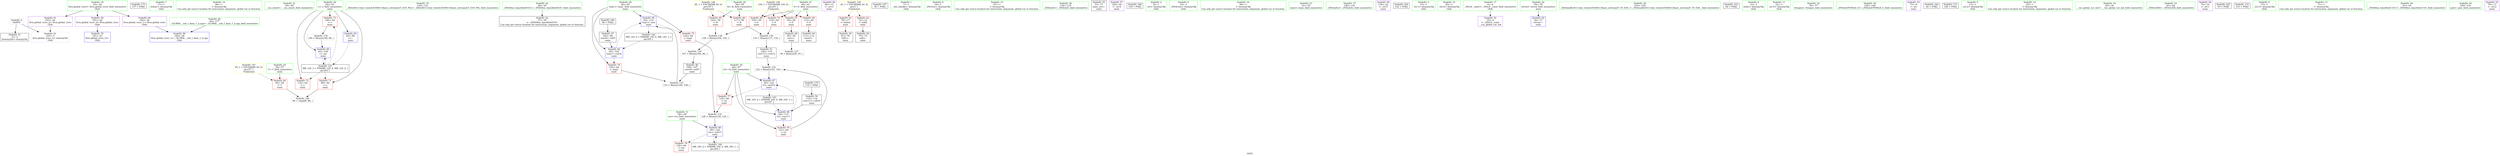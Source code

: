 digraph "SVFG" {
	label="SVFG";

	Node0x5572e58f2ec0 [shape=record,color=grey,label="{NodeID: 0\nNullPtr}"];
	Node0x5572e58f2ec0 -> Node0x5572e5906680[style=solid];
	Node0x5572e58f2ec0 -> Node0x5572e5909870[style=solid];
	Node0x5572e5919e40 [shape=record,color=black,label="{NodeID: 173\n137 = PHI()\n}"];
	Node0x5572e5904950 [shape=record,color=green,label="{NodeID: 7\n17\<--1\nstdout\<--dummyObj\nGlob }"];
	Node0x5572e5904dc0 [shape=record,color=green,label="{NodeID: 14\n86\<--1\n\<--dummyObj\nCan only get source location for instruction, argument, global var or function.}"];
	Node0x5572e5905400 [shape=record,color=green,label="{NodeID: 21\n39\<--40\n__cxa_atexit\<--__cxa_atexit_field_insensitive\n}"];
	Node0x5572e5905a40 [shape=record,color=green,label="{NodeID: 28\n62\<--63\nc\<--c_field_insensitive\nmain\n}"];
	Node0x5572e5905a40 -> Node0x5572e5908ff0[style=solid];
	Node0x5572e5905a40 -> Node0x5572e59090c0[style=solid];
	Node0x5572e5905a40 -> Node0x5572e5909190[style=solid];
	Node0x5572e5905a40 -> Node0x5572e5909a40[style=solid];
	Node0x5572e5905a40 -> Node0x5572e5909f20[style=solid];
	Node0x5572e5906080 [shape=record,color=green,label="{NodeID: 35\n130\<--131\n_ZStlsISt11char_traitsIcEERSt13basic_ostreamIcT_ES5_PKc\<--_ZStlsISt11char_traitsIcEERSt13basic_ostreamIcT_ES5_PKc_field_insensitive\n}"];
	Node0x5572e5906780 [shape=record,color=black,label="{NodeID: 42\n37\<--38\n\<--_ZNSt8ios_base4InitD1Ev\nCan only get source location for instruction, argument, global var or function.}"];
	Node0x5572e590c740 [shape=record,color=grey,label="{NodeID: 132\n122 = Binary(121, 120, )\n}"];
	Node0x5572e590c740 -> Node0x5572e5909d80[style=solid];
	Node0x5572e5907d80 [shape=record,color=black,label="{NodeID: 49\n113\<--112\nconv9\<--\nmain\n}"];
	Node0x5572e5907660 [shape=record,color=grey,label="{NodeID: 139\n107 = Binary(106, 86, )\n}"];
	Node0x5572e5907660 -> Node0x5572e5907cb0[style=solid];
	Node0x5572e5908330 [shape=record,color=purple,label="{NodeID: 56\n80\<--15\n\<--.str.3\nmain\n}"];
	Node0x5572e5908970 [shape=record,color=red,label="{NodeID: 63\n78\<--17\n\<--stdout\nmain\n}"];
	Node0x5572e5908970 -> Node0x5572e5906a20[style=solid];
	Node0x5572e5908f20 [shape=record,color=red,label="{NodeID: 70\n118\<--60\n\<--V\nmain\n}"];
	Node0x5572e5908f20 -> Node0x5572e590cd40[style=solid];
	Node0x5572e59094d0 [shape=record,color=red,label="{NodeID: 77\n125\<--66\n\<--t2\nmain\n}"];
	Node0x5572e59094d0 -> Node0x5572e590cbc0[style=solid];
	Node0x5572e5919840 [shape=record,color=black,label="{NodeID: 167\n36 = PHI()\n}"];
	Node0x5572e5909b10 [shape=record,color=blue,label="{NodeID: 84\n64\<--102\ntmp1\<--conv6\nmain\n}"];
	Node0x5572e5909b10 -> Node0x5572e5909260[style=dashed];
	Node0x5572e5909b10 -> Node0x5572e5909be0[style=dashed];
	Node0x5572e58f2d60 [shape=record,color=green,label="{NodeID: 1\n7\<--1\n__dso_handle\<--dummyObj\nGlob }"];
	Node0x5572e59049e0 [shape=record,color=green,label="{NodeID: 8\n18\<--1\n_ZSt3cin\<--dummyObj\nGlob }"];
	Node0x5572e5904e90 [shape=record,color=green,label="{NodeID: 15\n97\<--1\n\<--dummyObj\nCan only get source location for instruction, argument, global var or function.}"];
	Node0x5572e5905500 [shape=record,color=green,label="{NodeID: 22\n38\<--44\n_ZNSt8ios_base4InitD1Ev\<--_ZNSt8ios_base4InitD1Ev_field_insensitive\n}"];
	Node0x5572e5905500 -> Node0x5572e5906780[style=solid];
	Node0x5572e5905b10 [shape=record,color=green,label="{NodeID: 29\n64\<--65\ntmp1\<--tmp1_field_insensitive\nmain\n}"];
	Node0x5572e5905b10 -> Node0x5572e5909260[style=solid];
	Node0x5572e5905b10 -> Node0x5572e5909330[style=solid];
	Node0x5572e5905b10 -> Node0x5572e5909b10[style=solid];
	Node0x5572e5905b10 -> Node0x5572e5909be0[style=solid];
	Node0x5572e5906180 [shape=record,color=green,label="{NodeID: 36\n134\<--135\n_ZNSolsEi\<--_ZNSolsEi_field_insensitive\n}"];
	Node0x5572e5906880 [shape=record,color=black,label="{NodeID: 43\n53\<--71\nmain_ret\<--\nmain\n}"];
	Node0x5572e590c8c0 [shape=record,color=grey,label="{NodeID: 133\n110 = Binary(109, 108, )\n}"];
	Node0x5572e590c8c0 -> Node0x5572e5909be0[style=solid];
	Node0x5572e5907e50 [shape=record,color=black,label="{NodeID: 50\n115\<--114\nconv11\<--call10\nmain\n}"];
	Node0x5572e5907e50 -> Node0x5572e5909cb0[style=solid];
	Node0x5572e59077e0 [shape=record,color=grey,label="{NodeID: 140\n90 = cmp(88, 89, )\n}"];
	Node0x5572e5908400 [shape=record,color=purple,label="{NodeID: 57\n128\<--20\n\<--.str.4\nmain\n}"];
	Node0x5572e59133f0 [shape=record,color=yellow,style=double,label="{NodeID: 147\n6V_1 = ENCHI(MR_6V_0)\npts\{57 \}\nFun[main]}"];
	Node0x5572e59133f0 -> Node0x5572e5908a40[style=dashed];
	Node0x5572e5908a40 [shape=record,color=red,label="{NodeID: 64\n89\<--56\n\<--T\nmain\n}"];
	Node0x5572e5908a40 -> Node0x5572e59077e0[style=solid];
	Node0x5572e5908ff0 [shape=record,color=red,label="{NodeID: 71\n88\<--62\n\<--c\nmain\n}"];
	Node0x5572e5908ff0 -> Node0x5572e59077e0[style=solid];
	Node0x5572e59095a0 [shape=record,color=red,label="{NodeID: 78\n138\<--68\n\<--res\nmain\n}"];
	Node0x5572e5919910 [shape=record,color=black,label="{NodeID: 168\n139 = PHI()\n}"];
	Node0x5572e5909be0 [shape=record,color=blue,label="{NodeID: 85\n64\<--110\ntmp1\<--mul\nmain\n}"];
	Node0x5572e5909be0 -> Node0x5572e5909330[style=dashed];
	Node0x5572e5909be0 -> Node0x5572e59118f0[style=dashed];
	Node0x5572e5903ed0 [shape=record,color=green,label="{NodeID: 2\n8\<--1\n.str\<--dummyObj\nGlob }"];
	Node0x5572e5904a70 [shape=record,color=green,label="{NodeID: 9\n19\<--1\n_ZSt4cout\<--dummyObj\nGlob }"];
	Node0x5572e5904f60 [shape=record,color=green,label="{NodeID: 16\n99\<--1\n\<--dummyObj\nCan only get source location for instruction, argument, global var or function.}"];
	Node0x5572e5905600 [shape=record,color=green,label="{NodeID: 23\n51\<--52\nmain\<--main_field_insensitive\n}"];
	Node0x5572e5905be0 [shape=record,color=green,label="{NodeID: 30\n66\<--67\nt2\<--t2_field_insensitive\nmain\n}"];
	Node0x5572e5905be0 -> Node0x5572e5909400[style=solid];
	Node0x5572e5905be0 -> Node0x5572e59094d0[style=solid];
	Node0x5572e5905be0 -> Node0x5572e5909cb0[style=solid];
	Node0x5572e5905be0 -> Node0x5572e5909d80[style=solid];
	Node0x5572e5906280 [shape=record,color=green,label="{NodeID: 37\n140\<--141\n_ZNSolsEx\<--_ZNSolsEx_field_insensitive\n}"];
	Node0x5572e5906950 [shape=record,color=black,label="{NodeID: 44\n75\<--72\ncall\<--\nmain\n}"];
	Node0x5572e590ca40 [shape=record,color=grey,label="{NodeID: 134\n149 = Binary(148, 86, )\n}"];
	Node0x5572e590ca40 -> Node0x5572e5909f20[style=solid];
	Node0x5572e5907f20 [shape=record,color=black,label="{NodeID: 51\n120\<--119\nconv13\<--sub12\nmain\n}"];
	Node0x5572e5907f20 -> Node0x5572e590c740[style=solid];
	Node0x5572e59113f0 [shape=record,color=black,label="{NodeID: 141\nMR_12V_3 = PHI(MR_12V_4, MR_12V_2, )\npts\{63 \}\n}"];
	Node0x5572e59113f0 -> Node0x5572e5908ff0[style=dashed];
	Node0x5572e59113f0 -> Node0x5572e59090c0[style=dashed];
	Node0x5572e59113f0 -> Node0x5572e5909190[style=dashed];
	Node0x5572e59113f0 -> Node0x5572e5909f20[style=dashed];
	Node0x5572e59084d0 [shape=record,color=purple,label="{NodeID: 58\n136\<--22\n\<--.str.5\nmain\n}"];
	Node0x5572e59134d0 [shape=record,color=yellow,style=double,label="{NodeID: 148\n8V_1 = ENCHI(MR_8V_0)\npts\{59 \}\nFun[main]}"];
	Node0x5572e59134d0 -> Node0x5572e5908b10[style=dashed];
	Node0x5572e59134d0 -> Node0x5572e5908be0[style=dashed];
	Node0x5572e5908b10 [shape=record,color=red,label="{NodeID: 65\n104\<--58\n\<--K\nmain\n}"];
	Node0x5572e5908b10 -> Node0x5572e59074e0[style=solid];
	Node0x5572e59090c0 [shape=record,color=red,label="{NodeID: 72\n132\<--62\n\<--c\nmain\n}"];
	Node0x5572e5909670 [shape=record,color=blue,label="{NodeID: 79\n181\<--25\nllvm.global_ctors_0\<--\nGlob }"];
	Node0x5572e59199e0 [shape=record,color=black,label="{NodeID: 169\n142 = PHI()\n}"];
	Node0x5572e5909cb0 [shape=record,color=blue,label="{NodeID: 86\n66\<--115\nt2\<--conv11\nmain\n}"];
	Node0x5572e5909cb0 -> Node0x5572e5909400[style=dashed];
	Node0x5572e5909cb0 -> Node0x5572e5909d80[style=dashed];
	Node0x5572e5903f60 [shape=record,color=green,label="{NodeID: 3\n10\<--1\n.str.1\<--dummyObj\nGlob }"];
	Node0x5572e5904b00 [shape=record,color=green,label="{NodeID: 10\n20\<--1\n.str.4\<--dummyObj\nGlob }"];
	Node0x5572e5905030 [shape=record,color=green,label="{NodeID: 17\n4\<--6\n_ZStL8__ioinit\<--_ZStL8__ioinit_field_insensitive\nGlob }"];
	Node0x5572e5905030 -> Node0x5572e5907ff0[style=solid];
	Node0x5572e5905700 [shape=record,color=green,label="{NodeID: 24\n54\<--55\nretval\<--retval_field_insensitive\nmain\n}"];
	Node0x5572e5905700 -> Node0x5572e5909970[style=solid];
	Node0x5572e5905cb0 [shape=record,color=green,label="{NodeID: 31\n68\<--69\nres\<--res_field_insensitive\nmain\n}"];
	Node0x5572e5905cb0 -> Node0x5572e59095a0[style=solid];
	Node0x5572e5905cb0 -> Node0x5572e5909e50[style=solid];
	Node0x5572e5906380 [shape=record,color=green,label="{NodeID: 38\n143\<--144\n_ZSt4endlIcSt11char_traitsIcEERSt13basic_ostreamIT_T0_ES6_\<--_ZSt4endlIcSt11char_traitsIcEERSt13basic_ostreamIT_T0_ES6__field_insensitive\n}"];
	Node0x5572e5906a20 [shape=record,color=black,label="{NodeID: 45\n81\<--78\ncall1\<--\nmain\n}"];
	Node0x5572e590cbc0 [shape=record,color=grey,label="{NodeID: 135\n126 = Binary(124, 125, )\n}"];
	Node0x5572e590cbc0 -> Node0x5572e5909e50[style=solid];
	Node0x5572e5907ff0 [shape=record,color=purple,label="{NodeID: 52\n35\<--4\n\<--_ZStL8__ioinit\n__cxx_global_var_init\n}"];
	Node0x5572e59118f0 [shape=record,color=black,label="{NodeID: 142\nMR_14V_2 = PHI(MR_14V_4, MR_14V_1, )\npts\{65 \}\n}"];
	Node0x5572e59118f0 -> Node0x5572e5909b10[style=dashed];
	Node0x5572e59085a0 [shape=record,color=purple,label="{NodeID: 59\n181\<--24\nllvm.global_ctors_0\<--llvm.global_ctors\nGlob }"];
	Node0x5572e59085a0 -> Node0x5572e5909670[style=solid];
	Node0x5572e59135b0 [shape=record,color=yellow,style=double,label="{NodeID: 149\n10V_1 = ENCHI(MR_10V_0)\npts\{61 \}\nFun[main]}"];
	Node0x5572e59135b0 -> Node0x5572e5908cb0[style=dashed];
	Node0x5572e59135b0 -> Node0x5572e5908d80[style=dashed];
	Node0x5572e59135b0 -> Node0x5572e5908e50[style=dashed];
	Node0x5572e59135b0 -> Node0x5572e5908f20[style=dashed];
	Node0x5572e5908be0 [shape=record,color=red,label="{NodeID: 66\n117\<--58\n\<--K\nmain\n}"];
	Node0x5572e5908be0 -> Node0x5572e590cd40[style=solid];
	Node0x5572e5909190 [shape=record,color=red,label="{NodeID: 73\n148\<--62\n\<--c\nmain\n}"];
	Node0x5572e5909190 -> Node0x5572e590ca40[style=solid];
	Node0x5572e5740710 [shape=record,color=black,label="{NodeID: 163\n82 = PHI()\n}"];
	Node0x5572e5909770 [shape=record,color=blue,label="{NodeID: 80\n182\<--26\nllvm.global_ctors_1\<--_GLOBAL__sub_I_Azza_1_2.cpp\nGlob }"];
	Node0x5572e5919ae0 [shape=record,color=black,label="{NodeID: 170\n114 = PHI()\n}"];
	Node0x5572e5919ae0 -> Node0x5572e5907e50[style=solid];
	Node0x5572e5909d80 [shape=record,color=blue,label="{NodeID: 87\n66\<--122\nt2\<--mul14\nmain\n}"];
	Node0x5572e5909d80 -> Node0x5572e59094d0[style=dashed];
	Node0x5572e5909d80 -> Node0x5572e5911df0[style=dashed];
	Node0x5572e5903ff0 [shape=record,color=green,label="{NodeID: 4\n12\<--1\nstdin\<--dummyObj\nGlob }"];
	Node0x5572e5904b90 [shape=record,color=green,label="{NodeID: 11\n22\<--1\n.str.5\<--dummyObj\nGlob }"];
	Node0x5572e5905100 [shape=record,color=green,label="{NodeID: 18\n24\<--28\nllvm.global_ctors\<--llvm.global_ctors_field_insensitive\nGlob }"];
	Node0x5572e5905100 -> Node0x5572e59085a0[style=solid];
	Node0x5572e5905100 -> Node0x5572e59086a0[style=solid];
	Node0x5572e5905100 -> Node0x5572e59087a0[style=solid];
	Node0x5572e59057d0 [shape=record,color=green,label="{NodeID: 25\n56\<--57\nT\<--T_field_insensitive\nmain\n}"];
	Node0x5572e59057d0 -> Node0x5572e5908a40[style=solid];
	Node0x5572e5905d80 [shape=record,color=green,label="{NodeID: 32\n76\<--77\nfreopen\<--freopen_field_insensitive\n}"];
	Node0x5572e5906480 [shape=record,color=green,label="{NodeID: 39\n145\<--146\n_ZNSolsEPFRSoS_E\<--_ZNSolsEPFRSoS_E_field_insensitive\n}"];
	Node0x5572e5906af0 [shape=record,color=black,label="{NodeID: 46\n95\<--94\nconv\<--\nmain\n}"];
	Node0x5572e5906af0 -> Node0x5572e590cec0[style=solid];
	Node0x5572e590cd40 [shape=record,color=grey,label="{NodeID: 136\n119 = Binary(117, 118, )\n}"];
	Node0x5572e590cd40 -> Node0x5572e5907f20[style=solid];
	Node0x5572e59080c0 [shape=record,color=purple,label="{NodeID: 53\n73\<--8\n\<--.str\nmain\n}"];
	Node0x5572e5911df0 [shape=record,color=black,label="{NodeID: 143\nMR_16V_2 = PHI(MR_16V_4, MR_16V_1, )\npts\{67 \}\n}"];
	Node0x5572e5911df0 -> Node0x5572e5909cb0[style=dashed];
	Node0x5572e59086a0 [shape=record,color=purple,label="{NodeID: 60\n182\<--24\nllvm.global_ctors_1\<--llvm.global_ctors\nGlob }"];
	Node0x5572e59086a0 -> Node0x5572e5909770[style=solid];
	Node0x5572e5908cb0 [shape=record,color=red,label="{NodeID: 67\n94\<--60\n\<--V\nmain\n}"];
	Node0x5572e5908cb0 -> Node0x5572e5906af0[style=solid];
	Node0x5572e5909260 [shape=record,color=red,label="{NodeID: 74\n109\<--64\n\<--tmp1\nmain\n}"];
	Node0x5572e5909260 -> Node0x5572e590c8c0[style=solid];
	Node0x5572e59194e0 [shape=record,color=black,label="{NodeID: 164\n92 = PHI()\n}"];
	Node0x5572e5909870 [shape=record,color=blue, style = dotted,label="{NodeID: 81\n183\<--3\nllvm.global_ctors_2\<--dummyVal\nGlob }"];
	Node0x5572e5919c40 [shape=record,color=black,label="{NodeID: 171\n129 = PHI()\n}"];
	Node0x5572e5909e50 [shape=record,color=blue,label="{NodeID: 88\n68\<--126\nres\<--sub15\nmain\n}"];
	Node0x5572e5909e50 -> Node0x5572e59095a0[style=dashed];
	Node0x5572e5909e50 -> Node0x5572e59122f0[style=dashed];
	Node0x5572e5904080 [shape=record,color=green,label="{NodeID: 5\n13\<--1\n.str.2\<--dummyObj\nGlob }"];
	Node0x5572e5904c20 [shape=record,color=green,label="{NodeID: 12\n25\<--1\n\<--dummyObj\nCan only get source location for instruction, argument, global var or function.}"];
	Node0x5572e5905200 [shape=record,color=green,label="{NodeID: 19\n29\<--30\n__cxx_global_var_init\<--__cxx_global_var_init_field_insensitive\n}"];
	Node0x5572e59058a0 [shape=record,color=green,label="{NodeID: 26\n58\<--59\nK\<--K_field_insensitive\nmain\n}"];
	Node0x5572e59058a0 -> Node0x5572e5908b10[style=solid];
	Node0x5572e59058a0 -> Node0x5572e5908be0[style=solid];
	Node0x5572e5905e80 [shape=record,color=green,label="{NodeID: 33\n83\<--84\n_ZNSirsERi\<--_ZNSirsERi_field_insensitive\n}"];
	Node0x5572e5906580 [shape=record,color=green,label="{NodeID: 40\n26\<--177\n_GLOBAL__sub_I_Azza_1_2.cpp\<--_GLOBAL__sub_I_Azza_1_2.cpp_field_insensitive\n}"];
	Node0x5572e5906580 -> Node0x5572e5909770[style=solid];
	Node0x5572e5906bc0 [shape=record,color=black,label="{NodeID: 47\n102\<--98\nconv6\<--call5\nmain\n}"];
	Node0x5572e5906bc0 -> Node0x5572e5909b10[style=solid];
	Node0x5572e590cec0 [shape=record,color=grey,label="{NodeID: 137\n96 = Binary(95, 97, )\n}"];
	Node0x5572e5908190 [shape=record,color=purple,label="{NodeID: 54\n74\<--10\n\<--.str.1\nmain\n}"];
	Node0x5572e59122f0 [shape=record,color=black,label="{NodeID: 144\nMR_18V_2 = PHI(MR_18V_3, MR_18V_1, )\npts\{69 \}\n}"];
	Node0x5572e59122f0 -> Node0x5572e5909e50[style=dashed];
	Node0x5572e59087a0 [shape=record,color=purple,label="{NodeID: 61\n183\<--24\nllvm.global_ctors_2\<--llvm.global_ctors\nGlob }"];
	Node0x5572e59087a0 -> Node0x5572e5909870[style=solid];
	Node0x5572e5908d80 [shape=record,color=red,label="{NodeID: 68\n105\<--60\n\<--V\nmain\n}"];
	Node0x5572e5908d80 -> Node0x5572e59074e0[style=solid];
	Node0x5572e5909330 [shape=record,color=red,label="{NodeID: 75\n124\<--64\n\<--tmp1\nmain\n}"];
	Node0x5572e5909330 -> Node0x5572e590cbc0[style=solid];
	Node0x5572e5919640 [shape=record,color=black,label="{NodeID: 165\n93 = PHI()\n}"];
	Node0x5572e5909970 [shape=record,color=blue,label="{NodeID: 82\n54\<--71\nretval\<--\nmain\n}"];
	Node0x5572e5919d40 [shape=record,color=black,label="{NodeID: 172\n133 = PHI()\n}"];
	Node0x5572e5909f20 [shape=record,color=blue,label="{NodeID: 89\n62\<--149\nc\<--inc\nmain\n}"];
	Node0x5572e5909f20 -> Node0x5572e59113f0[style=dashed];
	Node0x5572e59048c0 [shape=record,color=green,label="{NodeID: 6\n15\<--1\n.str.3\<--dummyObj\nGlob }"];
	Node0x5572e5904cf0 [shape=record,color=green,label="{NodeID: 13\n71\<--1\n\<--dummyObj\nCan only get source location for instruction, argument, global var or function.}"];
	Node0x5572e5905300 [shape=record,color=green,label="{NodeID: 20\n33\<--34\n_ZNSt8ios_base4InitC1Ev\<--_ZNSt8ios_base4InitC1Ev_field_insensitive\n}"];
	Node0x5572e5905970 [shape=record,color=green,label="{NodeID: 27\n60\<--61\nV\<--V_field_insensitive\nmain\n}"];
	Node0x5572e5905970 -> Node0x5572e5908cb0[style=solid];
	Node0x5572e5905970 -> Node0x5572e5908d80[style=solid];
	Node0x5572e5905970 -> Node0x5572e5908e50[style=solid];
	Node0x5572e5905970 -> Node0x5572e5908f20[style=solid];
	Node0x5572e5905f80 [shape=record,color=green,label="{NodeID: 34\n100\<--101\npow\<--pow_field_insensitive\n}"];
	Node0x5572e5906680 [shape=record,color=black,label="{NodeID: 41\n2\<--3\ndummyVal\<--dummyVal\n}"];
	Node0x5572e5907cb0 [shape=record,color=black,label="{NodeID: 48\n108\<--107\nconv8\<--add7\nmain\n}"];
	Node0x5572e5907cb0 -> Node0x5572e590c8c0[style=solid];
	Node0x5572e59074e0 [shape=record,color=grey,label="{NodeID: 138\n106 = Binary(104, 105, )\n}"];
	Node0x5572e59074e0 -> Node0x5572e5907660[style=solid];
	Node0x5572e5908260 [shape=record,color=purple,label="{NodeID: 55\n79\<--13\n\<--.str.2\nmain\n}"];
	Node0x5572e59127f0 [shape=record,color=yellow,style=double,label="{NodeID: 145\n2V_1 = ENCHI(MR_2V_0)\npts\{1 \}\nFun[main]}"];
	Node0x5572e59127f0 -> Node0x5572e59088a0[style=dashed];
	Node0x5572e59127f0 -> Node0x5572e5908970[style=dashed];
	Node0x5572e59088a0 [shape=record,color=red,label="{NodeID: 62\n72\<--12\n\<--stdin\nmain\n}"];
	Node0x5572e59088a0 -> Node0x5572e5906950[style=solid];
	Node0x5572e5908e50 [shape=record,color=red,label="{NodeID: 69\n112\<--60\n\<--V\nmain\n}"];
	Node0x5572e5908e50 -> Node0x5572e5907d80[style=solid];
	Node0x5572e5909400 [shape=record,color=red,label="{NodeID: 76\n121\<--66\n\<--t2\nmain\n}"];
	Node0x5572e5909400 -> Node0x5572e590c740[style=solid];
	Node0x5572e5919710 [shape=record,color=black,label="{NodeID: 166\n98 = PHI()\n}"];
	Node0x5572e5919710 -> Node0x5572e5906bc0[style=solid];
	Node0x5572e5909a40 [shape=record,color=blue,label="{NodeID: 83\n62\<--86\nc\<--\nmain\n}"];
	Node0x5572e5909a40 -> Node0x5572e59113f0[style=dashed];
}
